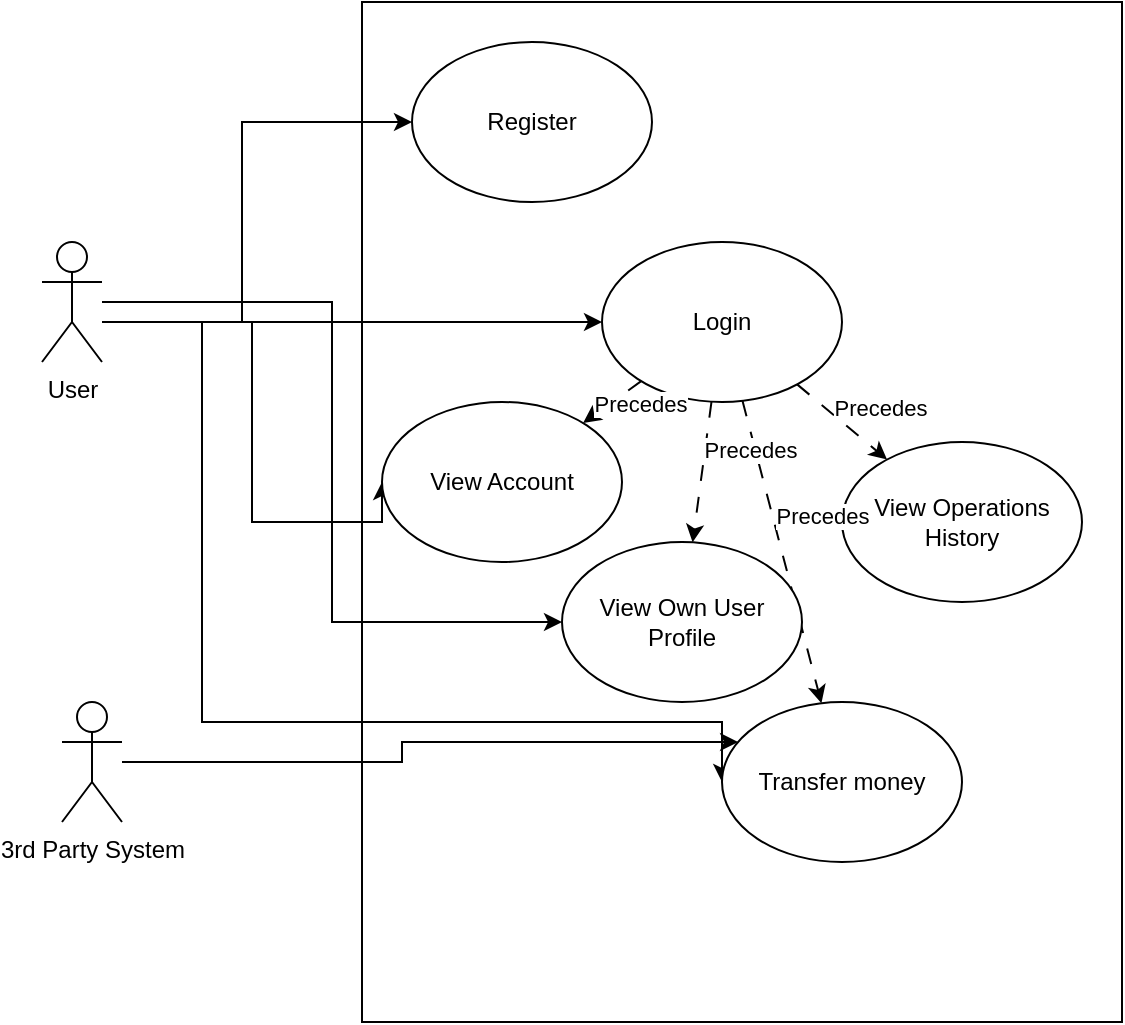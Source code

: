 <mxfile version="21.8.1" type="device">
  <diagram name="Page-1" id="GJ6464_t2QTBfAoIEPYq">
    <mxGraphModel dx="1044" dy="630" grid="1" gridSize="10" guides="1" tooltips="1" connect="1" arrows="1" fold="1" page="1" pageScale="1" pageWidth="850" pageHeight="1100" math="0" shadow="0">
      <root>
        <mxCell id="0" />
        <mxCell id="1" parent="0" />
        <mxCell id="rTnXGrWxBwk4ECiHx43--2" value="" style="rounded=0;whiteSpace=wrap;html=1;" vertex="1" parent="1">
          <mxGeometry x="280" y="60" width="380" height="510" as="geometry" />
        </mxCell>
        <mxCell id="rTnXGrWxBwk4ECiHx43--6" style="edgeStyle=orthogonalEdgeStyle;rounded=0;orthogonalLoop=1;jettySize=auto;html=1;entryX=0;entryY=0.5;entryDx=0;entryDy=0;" edge="1" parent="1" source="rTnXGrWxBwk4ECiHx43--3" target="rTnXGrWxBwk4ECiHx43--5">
          <mxGeometry relative="1" as="geometry">
            <Array as="points">
              <mxPoint x="200" y="220" />
              <mxPoint x="200" y="420" />
            </Array>
          </mxGeometry>
        </mxCell>
        <mxCell id="rTnXGrWxBwk4ECiHx43--9" style="edgeStyle=orthogonalEdgeStyle;rounded=0;orthogonalLoop=1;jettySize=auto;html=1;entryX=0;entryY=0.5;entryDx=0;entryDy=0;" edge="1" parent="1" source="rTnXGrWxBwk4ECiHx43--3" target="rTnXGrWxBwk4ECiHx43--8">
          <mxGeometry relative="1" as="geometry">
            <Array as="points">
              <mxPoint x="225" y="220" />
              <mxPoint x="225" y="320" />
            </Array>
          </mxGeometry>
        </mxCell>
        <mxCell id="rTnXGrWxBwk4ECiHx43--10" style="edgeStyle=orthogonalEdgeStyle;rounded=0;orthogonalLoop=1;jettySize=auto;html=1;" edge="1" parent="1" source="rTnXGrWxBwk4ECiHx43--3" target="rTnXGrWxBwk4ECiHx43--7">
          <mxGeometry relative="1" as="geometry">
            <Array as="points">
              <mxPoint x="210" y="220" />
              <mxPoint x="210" y="220" />
            </Array>
          </mxGeometry>
        </mxCell>
        <mxCell id="rTnXGrWxBwk4ECiHx43--11" style="edgeStyle=orthogonalEdgeStyle;rounded=0;orthogonalLoop=1;jettySize=auto;html=1;entryX=0;entryY=0.5;entryDx=0;entryDy=0;" edge="1" parent="1" source="rTnXGrWxBwk4ECiHx43--3" target="rTnXGrWxBwk4ECiHx43--4">
          <mxGeometry relative="1" as="geometry">
            <Array as="points">
              <mxPoint x="220" y="220" />
              <mxPoint x="220" y="120" />
            </Array>
          </mxGeometry>
        </mxCell>
        <mxCell id="rTnXGrWxBwk4ECiHx43--30" style="edgeStyle=orthogonalEdgeStyle;rounded=0;orthogonalLoop=1;jettySize=auto;html=1;entryX=0;entryY=0.5;entryDx=0;entryDy=0;" edge="1" parent="1" source="rTnXGrWxBwk4ECiHx43--3" target="rTnXGrWxBwk4ECiHx43--26">
          <mxGeometry relative="1" as="geometry" />
        </mxCell>
        <mxCell id="rTnXGrWxBwk4ECiHx43--3" value="User" style="shape=umlActor;verticalLabelPosition=bottom;verticalAlign=top;html=1;outlineConnect=0;" vertex="1" parent="1">
          <mxGeometry x="120" y="180" width="30" height="60" as="geometry" />
        </mxCell>
        <mxCell id="rTnXGrWxBwk4ECiHx43--4" value="Register" style="ellipse;whiteSpace=wrap;html=1;" vertex="1" parent="1">
          <mxGeometry x="305" y="80" width="120" height="80" as="geometry" />
        </mxCell>
        <mxCell id="rTnXGrWxBwk4ECiHx43--5" value="Transfer money" style="ellipse;whiteSpace=wrap;html=1;" vertex="1" parent="1">
          <mxGeometry x="460" y="410" width="120" height="80" as="geometry" />
        </mxCell>
        <mxCell id="rTnXGrWxBwk4ECiHx43--7" value="Login" style="ellipse;whiteSpace=wrap;html=1;" vertex="1" parent="1">
          <mxGeometry x="400" y="180" width="120" height="80" as="geometry" />
        </mxCell>
        <mxCell id="rTnXGrWxBwk4ECiHx43--8" value="View Account" style="ellipse;whiteSpace=wrap;html=1;" vertex="1" parent="1">
          <mxGeometry x="290" y="260" width="120" height="80" as="geometry" />
        </mxCell>
        <mxCell id="rTnXGrWxBwk4ECiHx43--12" value="" style="endArrow=classic;html=1;rounded=0;dashed=1;dashPattern=8 8;" edge="1" parent="1" source="rTnXGrWxBwk4ECiHx43--7" target="rTnXGrWxBwk4ECiHx43--8">
          <mxGeometry width="50" height="50" relative="1" as="geometry">
            <mxPoint x="400" y="350" as="sourcePoint" />
            <mxPoint x="450" y="300" as="targetPoint" />
          </mxGeometry>
        </mxCell>
        <mxCell id="rTnXGrWxBwk4ECiHx43--14" value="Precedes" style="edgeLabel;html=1;align=center;verticalAlign=middle;resizable=0;points=[];" vertex="1" connectable="0" parent="rTnXGrWxBwk4ECiHx43--12">
          <mxGeometry x="-0.19" y="-1" relative="1" as="geometry">
            <mxPoint x="12" y="4" as="offset" />
          </mxGeometry>
        </mxCell>
        <mxCell id="rTnXGrWxBwk4ECiHx43--15" value="View Operations History" style="ellipse;whiteSpace=wrap;html=1;" vertex="1" parent="1">
          <mxGeometry x="520" y="280" width="120" height="80" as="geometry" />
        </mxCell>
        <mxCell id="rTnXGrWxBwk4ECiHx43--17" value="" style="endArrow=classic;html=1;rounded=0;dashed=1;dashPattern=8 8;" edge="1" parent="1" source="rTnXGrWxBwk4ECiHx43--7" target="rTnXGrWxBwk4ECiHx43--15">
          <mxGeometry width="50" height="50" relative="1" as="geometry">
            <mxPoint x="435" y="262" as="sourcePoint" />
            <mxPoint x="385" y="308" as="targetPoint" />
          </mxGeometry>
        </mxCell>
        <mxCell id="rTnXGrWxBwk4ECiHx43--18" value="Precedes" style="edgeLabel;html=1;align=center;verticalAlign=middle;resizable=0;points=[];" vertex="1" connectable="0" parent="rTnXGrWxBwk4ECiHx43--17">
          <mxGeometry x="-0.19" y="-1" relative="1" as="geometry">
            <mxPoint x="24" y="-4" as="offset" />
          </mxGeometry>
        </mxCell>
        <mxCell id="rTnXGrWxBwk4ECiHx43--19" value="" style="endArrow=classic;html=1;rounded=0;dashed=1;dashPattern=8 8;" edge="1" parent="1" source="rTnXGrWxBwk4ECiHx43--7" target="rTnXGrWxBwk4ECiHx43--5">
          <mxGeometry width="50" height="50" relative="1" as="geometry">
            <mxPoint x="508" y="261" as="sourcePoint" />
            <mxPoint x="553" y="299" as="targetPoint" />
          </mxGeometry>
        </mxCell>
        <mxCell id="rTnXGrWxBwk4ECiHx43--20" value="Precedes" style="edgeLabel;html=1;align=center;verticalAlign=middle;resizable=0;points=[];" vertex="1" connectable="0" parent="rTnXGrWxBwk4ECiHx43--19">
          <mxGeometry x="-0.19" y="-1" relative="1" as="geometry">
            <mxPoint x="24" y="-4" as="offset" />
          </mxGeometry>
        </mxCell>
        <mxCell id="rTnXGrWxBwk4ECiHx43--25" style="edgeStyle=orthogonalEdgeStyle;rounded=0;orthogonalLoop=1;jettySize=auto;html=1;" edge="1" parent="1" source="rTnXGrWxBwk4ECiHx43--21" target="rTnXGrWxBwk4ECiHx43--5">
          <mxGeometry relative="1" as="geometry">
            <Array as="points">
              <mxPoint x="300" y="440" />
              <mxPoint x="300" y="430" />
            </Array>
          </mxGeometry>
        </mxCell>
        <mxCell id="rTnXGrWxBwk4ECiHx43--21" value="3rd Party System" style="shape=umlActor;verticalLabelPosition=bottom;verticalAlign=top;html=1;outlineConnect=0;" vertex="1" parent="1">
          <mxGeometry x="130" y="410" width="30" height="60" as="geometry" />
        </mxCell>
        <mxCell id="rTnXGrWxBwk4ECiHx43--26" value="View Own User Profile" style="ellipse;whiteSpace=wrap;html=1;" vertex="1" parent="1">
          <mxGeometry x="380" y="330" width="120" height="80" as="geometry" />
        </mxCell>
        <mxCell id="rTnXGrWxBwk4ECiHx43--27" value="" style="endArrow=classic;html=1;rounded=0;dashed=1;dashPattern=8 8;" edge="1" parent="1" source="rTnXGrWxBwk4ECiHx43--7" target="rTnXGrWxBwk4ECiHx43--26">
          <mxGeometry width="50" height="50" relative="1" as="geometry">
            <mxPoint x="480" y="269" as="sourcePoint" />
            <mxPoint x="520" y="421" as="targetPoint" />
          </mxGeometry>
        </mxCell>
        <mxCell id="rTnXGrWxBwk4ECiHx43--28" value="Precedes" style="edgeLabel;html=1;align=center;verticalAlign=middle;resizable=0;points=[];" vertex="1" connectable="0" parent="rTnXGrWxBwk4ECiHx43--27">
          <mxGeometry x="-0.19" y="-1" relative="1" as="geometry">
            <mxPoint x="24" y="-4" as="offset" />
          </mxGeometry>
        </mxCell>
      </root>
    </mxGraphModel>
  </diagram>
</mxfile>
